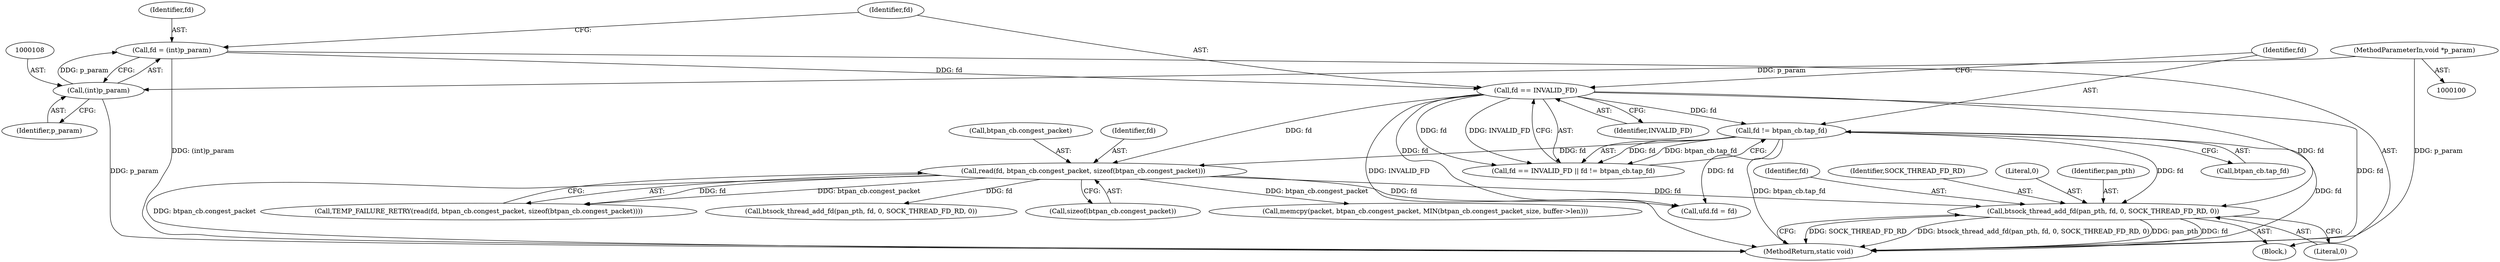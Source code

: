 digraph "0_Android_472271b153c5dc53c28beac55480a8d8434b2d5c_24@API" {
"1000353" [label="(Call,btsock_thread_add_fd(pan_pth, fd, 0, SOCK_THREAD_FD_RD, 0))"];
"1000194" [label="(Call,read(fd, btpan_cb.congest_packet, sizeof(btpan_cb.congest_packet)))"];
"1000112" [label="(Call,fd == INVALID_FD)"];
"1000105" [label="(Call,fd = (int)p_param)"];
"1000107" [label="(Call,(int)p_param)"];
"1000101" [label="(MethodParameterIn,void *p_param)"];
"1000115" [label="(Call,fd != btpan_cb.tap_fd)"];
"1000354" [label="(Identifier,pan_pth)"];
"1000195" [label="(Identifier,fd)"];
"1000101" [label="(MethodParameterIn,void *p_param)"];
"1000117" [label="(Call,btpan_cb.tap_fd)"];
"1000105" [label="(Call,fd = (int)p_param)"];
"1000323" [label="(Call,ufd.fd = fd)"];
"1000353" [label="(Call,btsock_thread_add_fd(pan_pth, fd, 0, SOCK_THREAD_FD_RD, 0))"];
"1000115" [label="(Call,fd != btpan_cb.tap_fd)"];
"1000227" [label="(Call,btsock_thread_add_fd(pan_pth, fd, 0, SOCK_THREAD_FD_RD, 0))"];
"1000359" [label="(MethodReturn,static void)"];
"1000113" [label="(Identifier,fd)"];
"1000111" [label="(Call,fd == INVALID_FD || fd != btpan_cb.tap_fd)"];
"1000355" [label="(Identifier,fd)"];
"1000357" [label="(Identifier,SOCK_THREAD_FD_RD)"];
"1000356" [label="(Literal,0)"];
"1000106" [label="(Identifier,fd)"];
"1000112" [label="(Call,fd == INVALID_FD)"];
"1000107" [label="(Call,(int)p_param)"];
"1000193" [label="(Call,TEMP_FAILURE_RETRY(read(fd, btpan_cb.congest_packet, sizeof(btpan_cb.congest_packet))))"];
"1000196" [label="(Call,btpan_cb.congest_packet)"];
"1000199" [label="(Call,sizeof(btpan_cb.congest_packet))"];
"1000102" [label="(Block,)"];
"1000241" [label="(Call,memcpy(packet, btpan_cb.congest_packet, MIN(btpan_cb.congest_packet_size, buffer->len)))"];
"1000116" [label="(Identifier,fd)"];
"1000114" [label="(Identifier,INVALID_FD)"];
"1000194" [label="(Call,read(fd, btpan_cb.congest_packet, sizeof(btpan_cb.congest_packet)))"];
"1000109" [label="(Identifier,p_param)"];
"1000358" [label="(Literal,0)"];
"1000353" -> "1000102"  [label="AST: "];
"1000353" -> "1000358"  [label="CFG: "];
"1000354" -> "1000353"  [label="AST: "];
"1000355" -> "1000353"  [label="AST: "];
"1000356" -> "1000353"  [label="AST: "];
"1000357" -> "1000353"  [label="AST: "];
"1000358" -> "1000353"  [label="AST: "];
"1000359" -> "1000353"  [label="CFG: "];
"1000353" -> "1000359"  [label="DDG: SOCK_THREAD_FD_RD"];
"1000353" -> "1000359"  [label="DDG: btsock_thread_add_fd(pan_pth, fd, 0, SOCK_THREAD_FD_RD, 0)"];
"1000353" -> "1000359"  [label="DDG: pan_pth"];
"1000353" -> "1000359"  [label="DDG: fd"];
"1000194" -> "1000353"  [label="DDG: fd"];
"1000112" -> "1000353"  [label="DDG: fd"];
"1000115" -> "1000353"  [label="DDG: fd"];
"1000194" -> "1000193"  [label="AST: "];
"1000194" -> "1000199"  [label="CFG: "];
"1000195" -> "1000194"  [label="AST: "];
"1000196" -> "1000194"  [label="AST: "];
"1000199" -> "1000194"  [label="AST: "];
"1000193" -> "1000194"  [label="CFG: "];
"1000194" -> "1000359"  [label="DDG: btpan_cb.congest_packet"];
"1000194" -> "1000193"  [label="DDG: fd"];
"1000194" -> "1000193"  [label="DDG: btpan_cb.congest_packet"];
"1000112" -> "1000194"  [label="DDG: fd"];
"1000115" -> "1000194"  [label="DDG: fd"];
"1000194" -> "1000227"  [label="DDG: fd"];
"1000194" -> "1000241"  [label="DDG: btpan_cb.congest_packet"];
"1000194" -> "1000323"  [label="DDG: fd"];
"1000112" -> "1000111"  [label="AST: "];
"1000112" -> "1000114"  [label="CFG: "];
"1000113" -> "1000112"  [label="AST: "];
"1000114" -> "1000112"  [label="AST: "];
"1000116" -> "1000112"  [label="CFG: "];
"1000111" -> "1000112"  [label="CFG: "];
"1000112" -> "1000359"  [label="DDG: INVALID_FD"];
"1000112" -> "1000359"  [label="DDG: fd"];
"1000112" -> "1000111"  [label="DDG: fd"];
"1000112" -> "1000111"  [label="DDG: INVALID_FD"];
"1000105" -> "1000112"  [label="DDG: fd"];
"1000112" -> "1000115"  [label="DDG: fd"];
"1000112" -> "1000323"  [label="DDG: fd"];
"1000105" -> "1000102"  [label="AST: "];
"1000105" -> "1000107"  [label="CFG: "];
"1000106" -> "1000105"  [label="AST: "];
"1000107" -> "1000105"  [label="AST: "];
"1000113" -> "1000105"  [label="CFG: "];
"1000105" -> "1000359"  [label="DDG: (int)p_param"];
"1000107" -> "1000105"  [label="DDG: p_param"];
"1000107" -> "1000109"  [label="CFG: "];
"1000108" -> "1000107"  [label="AST: "];
"1000109" -> "1000107"  [label="AST: "];
"1000107" -> "1000359"  [label="DDG: p_param"];
"1000101" -> "1000107"  [label="DDG: p_param"];
"1000101" -> "1000100"  [label="AST: "];
"1000101" -> "1000359"  [label="DDG: p_param"];
"1000115" -> "1000111"  [label="AST: "];
"1000115" -> "1000117"  [label="CFG: "];
"1000116" -> "1000115"  [label="AST: "];
"1000117" -> "1000115"  [label="AST: "];
"1000111" -> "1000115"  [label="CFG: "];
"1000115" -> "1000359"  [label="DDG: btpan_cb.tap_fd"];
"1000115" -> "1000359"  [label="DDG: fd"];
"1000115" -> "1000111"  [label="DDG: fd"];
"1000115" -> "1000111"  [label="DDG: btpan_cb.tap_fd"];
"1000115" -> "1000323"  [label="DDG: fd"];
}
